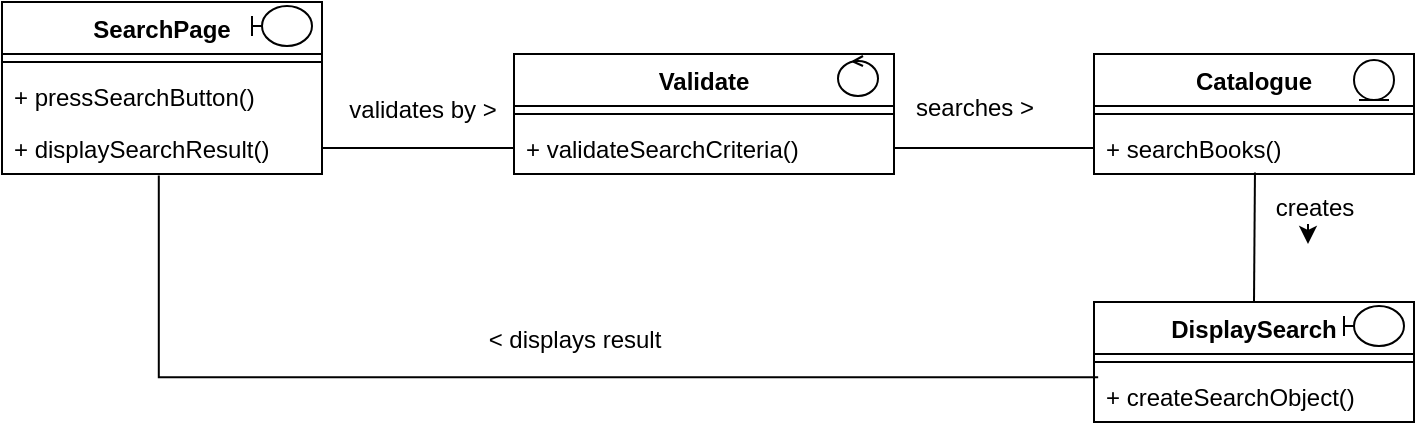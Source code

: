 <mxfile version="24.8.6">
  <diagram name="Page-1" id="JntfsrQcaffQqnvCE82w">
    <mxGraphModel dx="1050" dy="522" grid="1" gridSize="10" guides="1" tooltips="1" connect="1" arrows="1" fold="1" page="1" pageScale="1" pageWidth="850" pageHeight="1100" math="0" shadow="0">
      <root>
        <mxCell id="0" />
        <mxCell id="1" parent="0" />
        <mxCell id="VXYzMCs_QuaBbMpxWewN-1" value="SearchPage" style="swimlane;fontStyle=1;align=center;verticalAlign=top;childLayout=stackLayout;horizontal=1;startSize=26;horizontalStack=0;resizeParent=1;resizeParentMax=0;resizeLast=0;collapsible=1;marginBottom=0;whiteSpace=wrap;html=1;" parent="1" vertex="1">
          <mxGeometry x="54" y="160" width="160" height="86" as="geometry" />
        </mxCell>
        <mxCell id="VXYzMCs_QuaBbMpxWewN-3" value="" style="line;strokeWidth=1;fillColor=none;align=left;verticalAlign=middle;spacingTop=-1;spacingLeft=3;spacingRight=3;rotatable=0;labelPosition=right;points=[];portConstraint=eastwest;strokeColor=inherit;" parent="VXYzMCs_QuaBbMpxWewN-1" vertex="1">
          <mxGeometry y="26" width="160" height="8" as="geometry" />
        </mxCell>
        <mxCell id="cybTCDT-kFpi12RRxmhP-10" value="+ pressSearchButton()&lt;div&gt;&lt;br&gt;&lt;/div&gt;" style="text;strokeColor=none;fillColor=none;align=left;verticalAlign=top;spacingLeft=4;spacingRight=4;overflow=hidden;rotatable=0;points=[[0,0.5],[1,0.5]];portConstraint=eastwest;whiteSpace=wrap;html=1;" vertex="1" parent="VXYzMCs_QuaBbMpxWewN-1">
          <mxGeometry y="34" width="160" height="26" as="geometry" />
        </mxCell>
        <mxCell id="VXYzMCs_QuaBbMpxWewN-14" value="&lt;div&gt;+ displaySearchResult()&lt;/div&gt;" style="text;strokeColor=none;fillColor=none;align=left;verticalAlign=top;spacingLeft=4;spacingRight=4;overflow=hidden;rotatable=0;points=[[0,0.5],[1,0.5]];portConstraint=eastwest;whiteSpace=wrap;html=1;" parent="VXYzMCs_QuaBbMpxWewN-1" vertex="1">
          <mxGeometry y="60" width="160" height="26" as="geometry" />
        </mxCell>
        <mxCell id="VXYzMCs_QuaBbMpxWewN-5" value="Validate" style="swimlane;fontStyle=1;align=center;verticalAlign=top;childLayout=stackLayout;horizontal=1;startSize=26;horizontalStack=0;resizeParent=1;resizeParentMax=0;resizeLast=0;collapsible=1;marginBottom=0;whiteSpace=wrap;html=1;" parent="1" vertex="1">
          <mxGeometry x="310" y="186" width="190" height="60" as="geometry" />
        </mxCell>
        <mxCell id="VXYzMCs_QuaBbMpxWewN-7" value="" style="line;strokeWidth=1;fillColor=none;align=left;verticalAlign=middle;spacingTop=-1;spacingLeft=3;spacingRight=3;rotatable=0;labelPosition=right;points=[];portConstraint=eastwest;strokeColor=inherit;" parent="VXYzMCs_QuaBbMpxWewN-5" vertex="1">
          <mxGeometry y="26" width="190" height="8" as="geometry" />
        </mxCell>
        <mxCell id="VXYzMCs_QuaBbMpxWewN-15" value="+ validateSearchCriteria()" style="text;strokeColor=none;fillColor=none;align=left;verticalAlign=top;spacingLeft=4;spacingRight=4;overflow=hidden;rotatable=0;points=[[0,0.5],[1,0.5]];portConstraint=eastwest;whiteSpace=wrap;html=1;" parent="VXYzMCs_QuaBbMpxWewN-5" vertex="1">
          <mxGeometry y="34" width="190" height="26" as="geometry" />
        </mxCell>
        <mxCell id="VXYzMCs_QuaBbMpxWewN-9" value="Catalogue" style="swimlane;fontStyle=1;align=center;verticalAlign=top;childLayout=stackLayout;horizontal=1;startSize=26;horizontalStack=0;resizeParent=1;resizeParentMax=0;resizeLast=0;collapsible=1;marginBottom=0;whiteSpace=wrap;html=1;" parent="1" vertex="1">
          <mxGeometry x="600" y="186" width="160" height="60" as="geometry" />
        </mxCell>
        <mxCell id="VXYzMCs_QuaBbMpxWewN-11" value="" style="line;strokeWidth=1;fillColor=none;align=left;verticalAlign=middle;spacingTop=-1;spacingLeft=3;spacingRight=3;rotatable=0;labelPosition=right;points=[];portConstraint=eastwest;strokeColor=inherit;" parent="VXYzMCs_QuaBbMpxWewN-9" vertex="1">
          <mxGeometry y="26" width="160" height="8" as="geometry" />
        </mxCell>
        <mxCell id="VXYzMCs_QuaBbMpxWewN-12" value="+ searchBooks()" style="text;strokeColor=none;fillColor=none;align=left;verticalAlign=top;spacingLeft=4;spacingRight=4;overflow=hidden;rotatable=0;points=[[0,0.5],[1,0.5]];portConstraint=eastwest;whiteSpace=wrap;html=1;" parent="VXYzMCs_QuaBbMpxWewN-9" vertex="1">
          <mxGeometry y="34" width="160" height="26" as="geometry" />
        </mxCell>
        <mxCell id="VXYzMCs_QuaBbMpxWewN-19" value="" style="endArrow=none;html=1;rounded=0;exitX=1;exitY=0.5;exitDx=0;exitDy=0;entryX=0;entryY=0.5;entryDx=0;entryDy=0;" parent="1" source="VXYzMCs_QuaBbMpxWewN-14" target="VXYzMCs_QuaBbMpxWewN-15" edge="1">
          <mxGeometry width="50" height="50" relative="1" as="geometry">
            <mxPoint x="240" y="240" as="sourcePoint" />
            <mxPoint x="290" y="190" as="targetPoint" />
          </mxGeometry>
        </mxCell>
        <mxCell id="VXYzMCs_QuaBbMpxWewN-20" value="" style="endArrow=none;html=1;rounded=0;exitX=1;exitY=0.5;exitDx=0;exitDy=0;entryX=0;entryY=0.5;entryDx=0;entryDy=0;" parent="1" source="VXYzMCs_QuaBbMpxWewN-15" target="VXYzMCs_QuaBbMpxWewN-12" edge="1">
          <mxGeometry width="50" height="50" relative="1" as="geometry">
            <mxPoint x="560" y="360" as="sourcePoint" />
            <mxPoint x="610" y="310" as="targetPoint" />
          </mxGeometry>
        </mxCell>
        <mxCell id="VXYzMCs_QuaBbMpxWewN-21" value="validates by &amp;gt;" style="text;html=1;align=center;verticalAlign=middle;resizable=0;points=[];autosize=1;strokeColor=none;fillColor=none;" parent="1" vertex="1">
          <mxGeometry x="214" y="199" width="100" height="30" as="geometry" />
        </mxCell>
        <mxCell id="VXYzMCs_QuaBbMpxWewN-22" value="searches &amp;gt;" style="text;html=1;align=center;verticalAlign=middle;resizable=0;points=[];autosize=1;strokeColor=none;fillColor=none;" parent="1" vertex="1">
          <mxGeometry x="500" y="198" width="80" height="30" as="geometry" />
        </mxCell>
        <mxCell id="cybTCDT-kFpi12RRxmhP-1" value="" style="shape=umlBoundary;whiteSpace=wrap;html=1;" vertex="1" parent="1">
          <mxGeometry x="179" y="162" width="30" height="20" as="geometry" />
        </mxCell>
        <mxCell id="cybTCDT-kFpi12RRxmhP-2" value="" style="ellipse;shape=umlEntity;whiteSpace=wrap;html=1;" vertex="1" parent="1">
          <mxGeometry x="730" y="189" width="20" height="20" as="geometry" />
        </mxCell>
        <mxCell id="cybTCDT-kFpi12RRxmhP-3" value="" style="ellipse;shape=umlControl;whiteSpace=wrap;html=1;" vertex="1" parent="1">
          <mxGeometry x="472" y="187" width="20" height="20" as="geometry" />
        </mxCell>
        <mxCell id="cybTCDT-kFpi12RRxmhP-4" value="DisplaySearch" style="swimlane;fontStyle=1;align=center;verticalAlign=top;childLayout=stackLayout;horizontal=1;startSize=26;horizontalStack=0;resizeParent=1;resizeParentMax=0;resizeLast=0;collapsible=1;marginBottom=0;whiteSpace=wrap;html=1;" vertex="1" parent="1">
          <mxGeometry x="600" y="310" width="160" height="60" as="geometry" />
        </mxCell>
        <mxCell id="cybTCDT-kFpi12RRxmhP-5" value="" style="line;strokeWidth=1;fillColor=none;align=left;verticalAlign=middle;spacingTop=-1;spacingLeft=3;spacingRight=3;rotatable=0;labelPosition=right;points=[];portConstraint=eastwest;strokeColor=inherit;" vertex="1" parent="cybTCDT-kFpi12RRxmhP-4">
          <mxGeometry y="26" width="160" height="8" as="geometry" />
        </mxCell>
        <mxCell id="cybTCDT-kFpi12RRxmhP-6" value="+ createSearchObject()" style="text;strokeColor=none;fillColor=none;align=left;verticalAlign=top;spacingLeft=4;spacingRight=4;overflow=hidden;rotatable=0;points=[[0,0.5],[1,0.5]];portConstraint=eastwest;whiteSpace=wrap;html=1;" vertex="1" parent="cybTCDT-kFpi12RRxmhP-4">
          <mxGeometry y="34" width="160" height="26" as="geometry" />
        </mxCell>
        <mxCell id="cybTCDT-kFpi12RRxmhP-7" value="" style="shape=umlBoundary;whiteSpace=wrap;html=1;" vertex="1" parent="1">
          <mxGeometry x="725" y="312" width="30" height="20" as="geometry" />
        </mxCell>
        <mxCell id="cybTCDT-kFpi12RRxmhP-8" value="" style="endArrow=none;html=1;rounded=0;exitX=0.5;exitY=0;exitDx=0;exitDy=0;entryX=0.503;entryY=0.969;entryDx=0;entryDy=0;entryPerimeter=0;" edge="1" parent="1" source="cybTCDT-kFpi12RRxmhP-4" target="VXYzMCs_QuaBbMpxWewN-12">
          <mxGeometry width="50" height="50" relative="1" as="geometry">
            <mxPoint x="470" y="350" as="sourcePoint" />
            <mxPoint x="677" y="249" as="targetPoint" />
          </mxGeometry>
        </mxCell>
        <mxCell id="cybTCDT-kFpi12RRxmhP-9" value="creates" style="text;html=1;align=center;verticalAlign=middle;resizable=0;points=[];autosize=1;strokeColor=none;fillColor=none;" vertex="1" parent="1">
          <mxGeometry x="680" y="248" width="60" height="30" as="geometry" />
        </mxCell>
        <mxCell id="cybTCDT-kFpi12RRxmhP-11" value="" style="endArrow=classic;html=1;rounded=0;" edge="1" parent="1">
          <mxGeometry width="50" height="50" relative="1" as="geometry">
            <mxPoint x="707" y="271" as="sourcePoint" />
            <mxPoint x="707" y="281" as="targetPoint" />
          </mxGeometry>
        </mxCell>
        <mxCell id="cybTCDT-kFpi12RRxmhP-12" value="" style="endArrow=none;html=1;rounded=0;entryX=0.49;entryY=1.031;entryDx=0;entryDy=0;entryPerimeter=0;exitX=0.013;exitY=0.138;exitDx=0;exitDy=0;exitPerimeter=0;edgeStyle=orthogonalEdgeStyle;" edge="1" parent="1" source="cybTCDT-kFpi12RRxmhP-6" target="VXYzMCs_QuaBbMpxWewN-14">
          <mxGeometry width="50" height="50" relative="1" as="geometry">
            <mxPoint x="160" y="420" as="sourcePoint" />
            <mxPoint x="210" y="370" as="targetPoint" />
          </mxGeometry>
        </mxCell>
        <mxCell id="cybTCDT-kFpi12RRxmhP-13" value="&amp;lt; displays result" style="text;html=1;align=center;verticalAlign=middle;resizable=0;points=[];autosize=1;strokeColor=none;fillColor=none;" vertex="1" parent="1">
          <mxGeometry x="285" y="314" width="110" height="30" as="geometry" />
        </mxCell>
      </root>
    </mxGraphModel>
  </diagram>
</mxfile>
